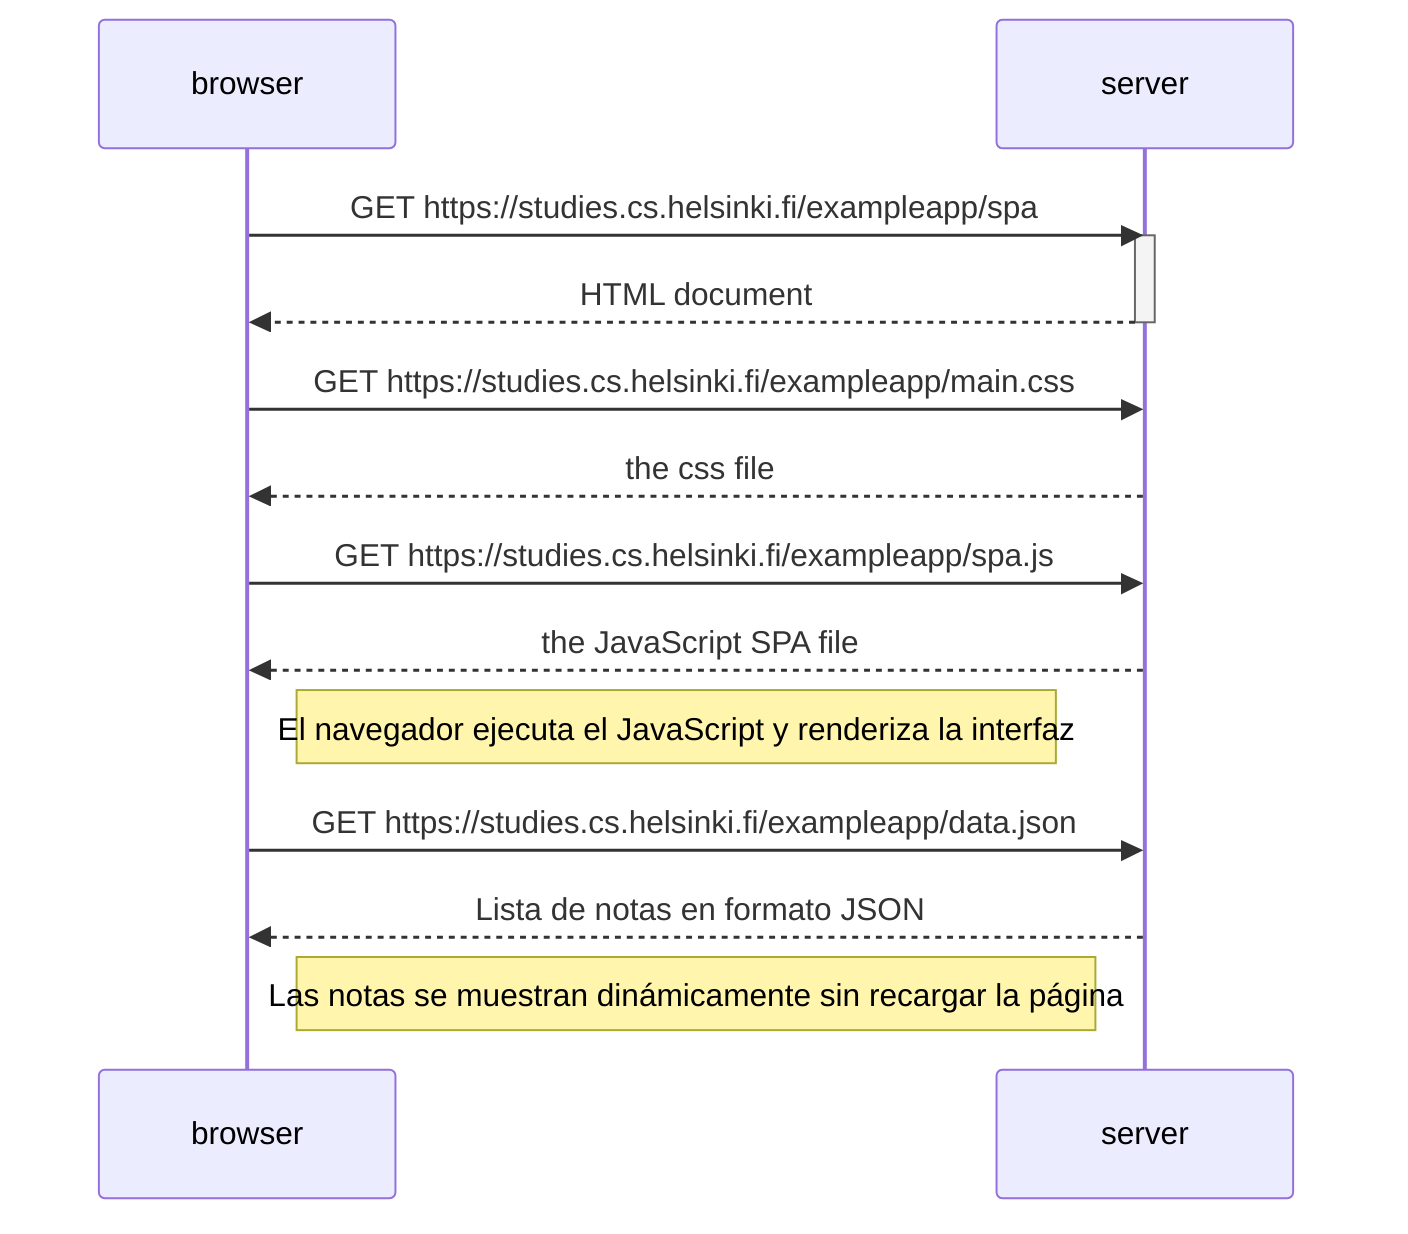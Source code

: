 sequenceDiagram
    participant browser
    participant server

    browser->>server: GET https://studies.cs.helsinki.fi/exampleapp/spa
    activate server
    server-->>browser: HTML document
    deactivate server

    browser->>server: GET https://studies.cs.helsinki.fi/exampleapp/main.css
    server-->>browser: the css file

    browser->>server: GET https://studies.cs.helsinki.fi/exampleapp/spa.js
    server-->>browser: the JavaScript SPA file

    Note right of browser: El navegador ejecuta el JavaScript y renderiza la interfaz

    browser->>server: GET https://studies.cs.helsinki.fi/exampleapp/data.json
    server-->>browser: Lista de notas en formato JSON

    Note right of browser: Las notas se muestran dinámicamente sin recargar la página